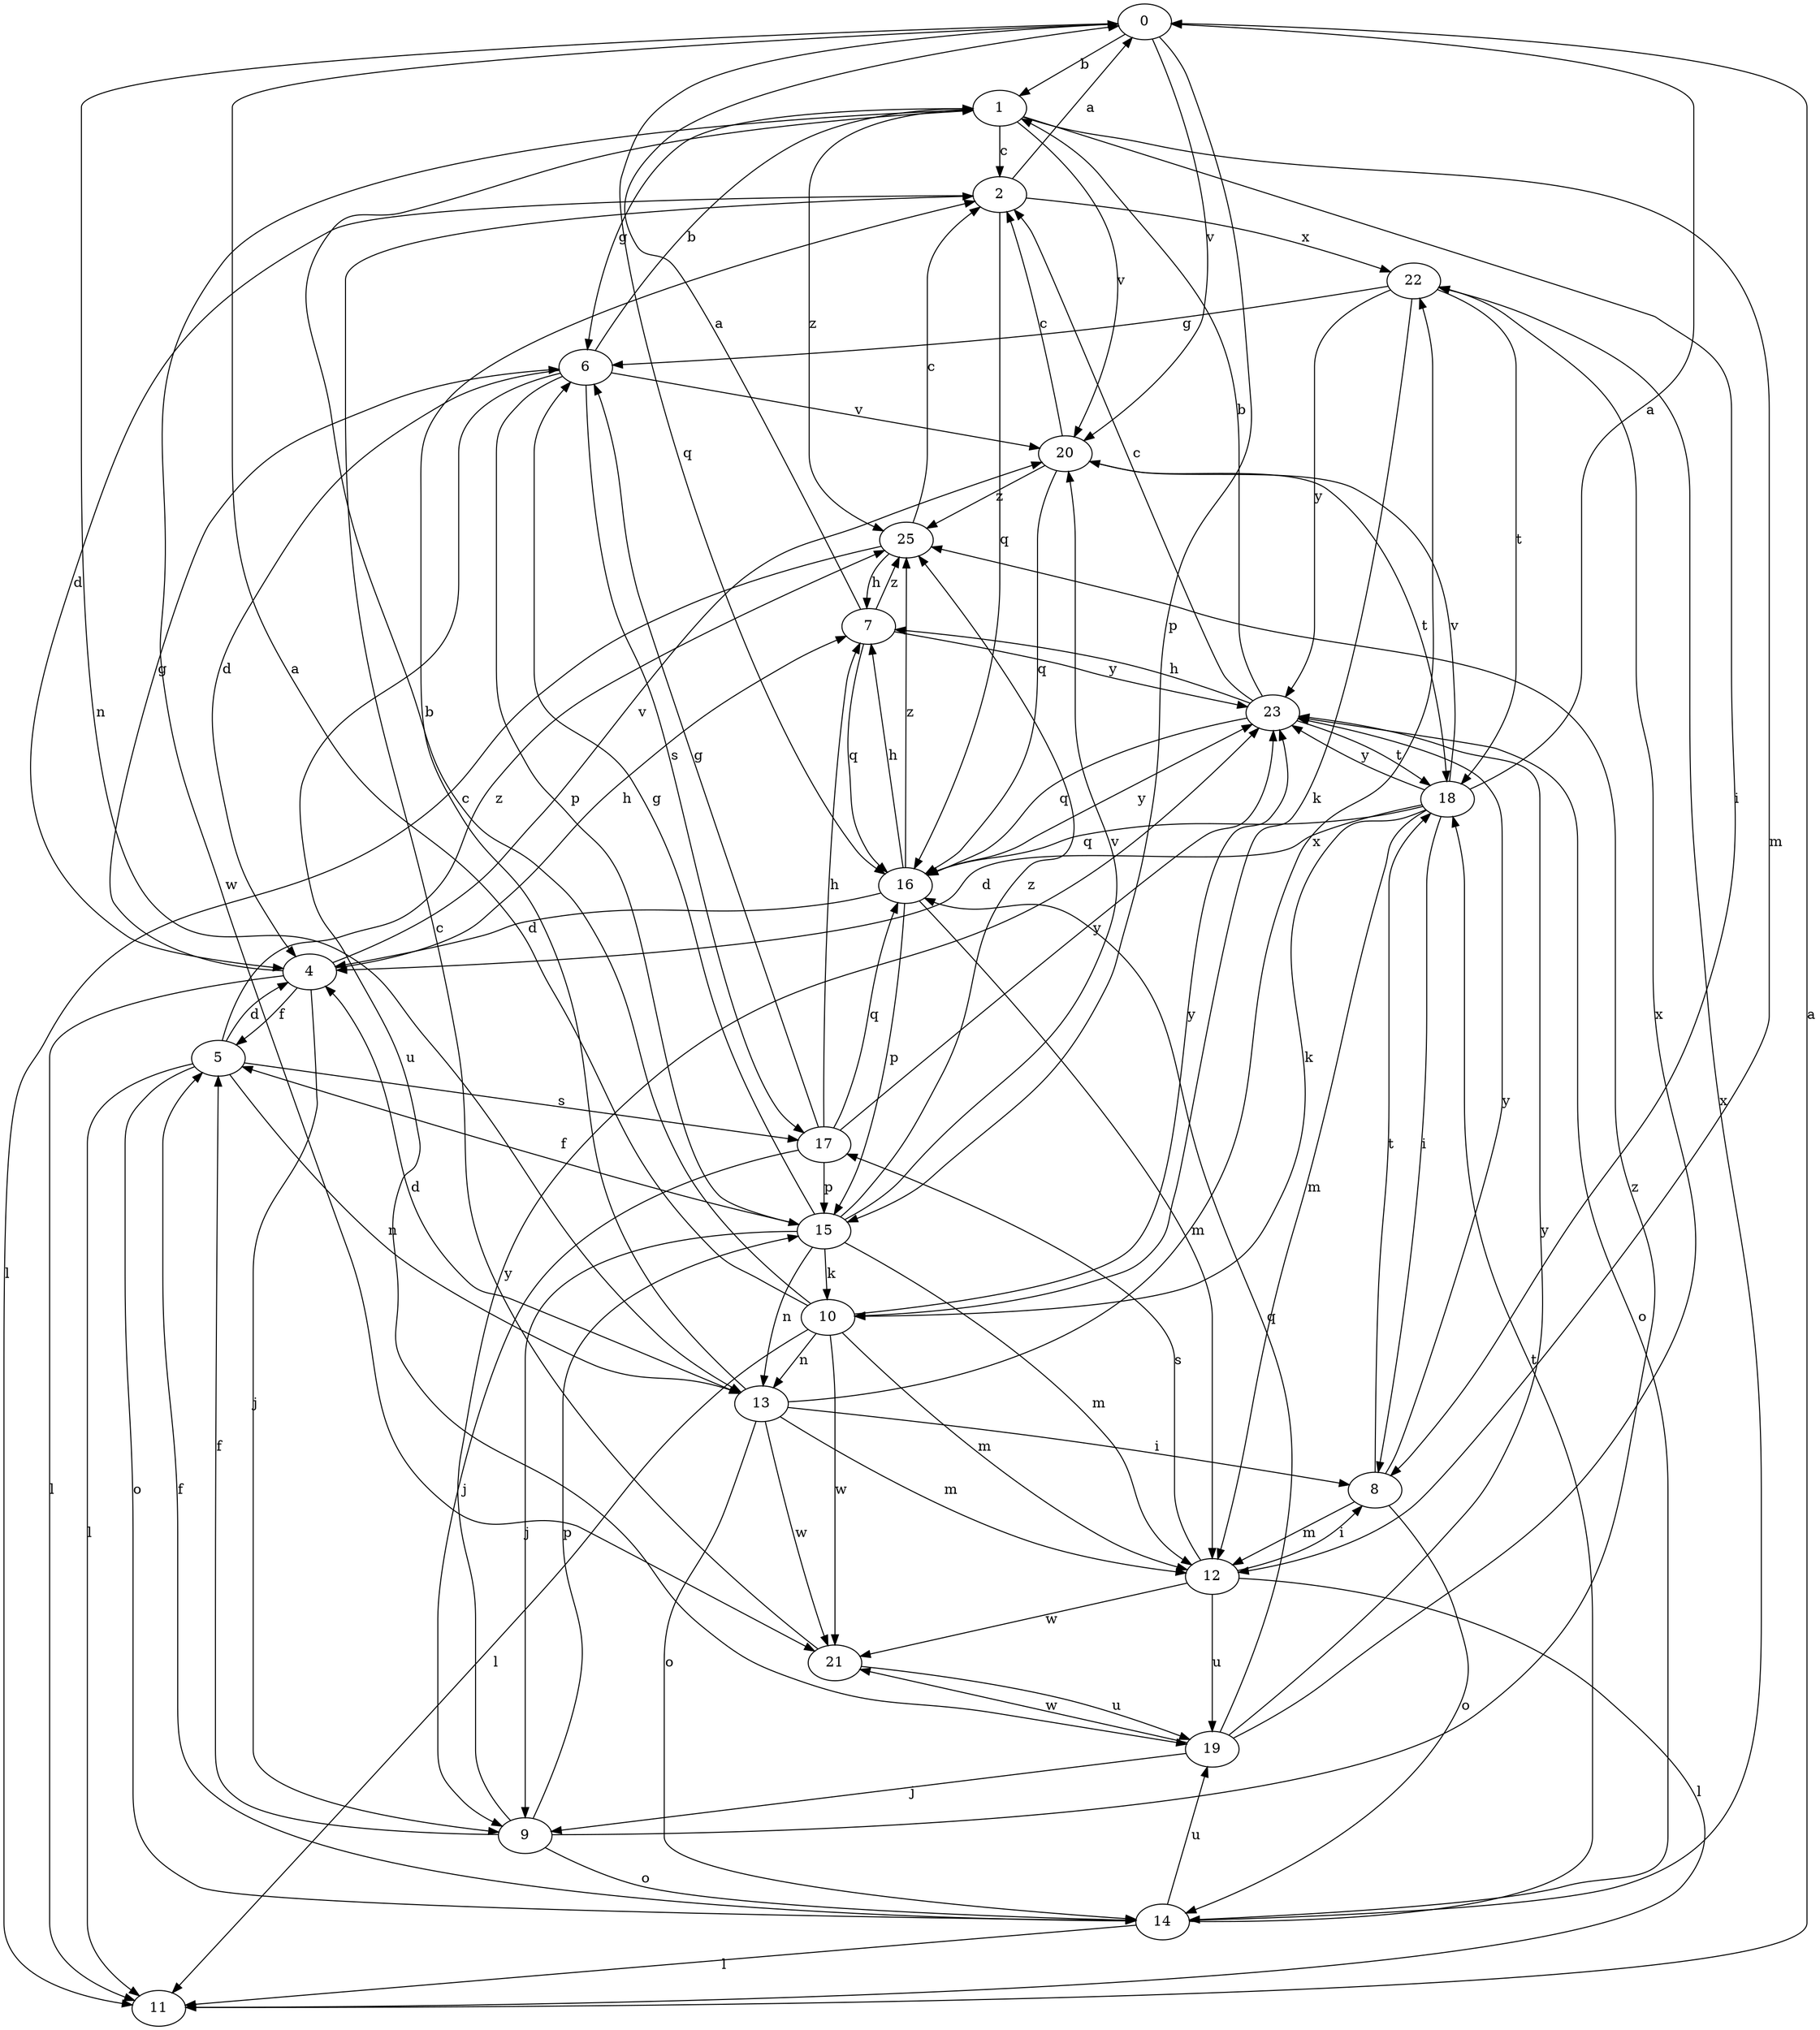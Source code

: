 strict digraph  {
0;
1;
2;
4;
5;
6;
7;
8;
9;
10;
11;
12;
13;
14;
15;
16;
17;
18;
19;
20;
21;
22;
23;
25;
0 -> 1  [label=b];
0 -> 13  [label=n];
0 -> 15  [label=p];
0 -> 16  [label=q];
0 -> 20  [label=v];
1 -> 2  [label=c];
1 -> 6  [label=g];
1 -> 8  [label=i];
1 -> 12  [label=m];
1 -> 20  [label=v];
1 -> 21  [label=w];
1 -> 25  [label=z];
2 -> 0  [label=a];
2 -> 4  [label=d];
2 -> 16  [label=q];
2 -> 22  [label=x];
4 -> 5  [label=f];
4 -> 6  [label=g];
4 -> 7  [label=h];
4 -> 9  [label=j];
4 -> 11  [label=l];
4 -> 20  [label=v];
5 -> 4  [label=d];
5 -> 11  [label=l];
5 -> 13  [label=n];
5 -> 14  [label=o];
5 -> 17  [label=s];
5 -> 25  [label=z];
6 -> 1  [label=b];
6 -> 4  [label=d];
6 -> 15  [label=p];
6 -> 17  [label=s];
6 -> 19  [label=u];
6 -> 20  [label=v];
7 -> 0  [label=a];
7 -> 16  [label=q];
7 -> 23  [label=y];
7 -> 25  [label=z];
8 -> 12  [label=m];
8 -> 14  [label=o];
8 -> 18  [label=t];
8 -> 23  [label=y];
9 -> 5  [label=f];
9 -> 14  [label=o];
9 -> 15  [label=p];
9 -> 23  [label=y];
9 -> 25  [label=z];
10 -> 0  [label=a];
10 -> 1  [label=b];
10 -> 11  [label=l];
10 -> 12  [label=m];
10 -> 13  [label=n];
10 -> 21  [label=w];
10 -> 23  [label=y];
11 -> 0  [label=a];
12 -> 8  [label=i];
12 -> 11  [label=l];
12 -> 17  [label=s];
12 -> 19  [label=u];
12 -> 21  [label=w];
13 -> 2  [label=c];
13 -> 4  [label=d];
13 -> 8  [label=i];
13 -> 12  [label=m];
13 -> 14  [label=o];
13 -> 21  [label=w];
13 -> 22  [label=x];
14 -> 5  [label=f];
14 -> 11  [label=l];
14 -> 18  [label=t];
14 -> 19  [label=u];
14 -> 22  [label=x];
15 -> 5  [label=f];
15 -> 6  [label=g];
15 -> 9  [label=j];
15 -> 10  [label=k];
15 -> 12  [label=m];
15 -> 13  [label=n];
15 -> 20  [label=v];
15 -> 25  [label=z];
16 -> 4  [label=d];
16 -> 7  [label=h];
16 -> 12  [label=m];
16 -> 15  [label=p];
16 -> 23  [label=y];
16 -> 25  [label=z];
17 -> 6  [label=g];
17 -> 7  [label=h];
17 -> 9  [label=j];
17 -> 15  [label=p];
17 -> 16  [label=q];
17 -> 23  [label=y];
18 -> 0  [label=a];
18 -> 4  [label=d];
18 -> 8  [label=i];
18 -> 10  [label=k];
18 -> 12  [label=m];
18 -> 16  [label=q];
18 -> 20  [label=v];
18 -> 23  [label=y];
19 -> 9  [label=j];
19 -> 16  [label=q];
19 -> 21  [label=w];
19 -> 22  [label=x];
19 -> 23  [label=y];
20 -> 2  [label=c];
20 -> 16  [label=q];
20 -> 18  [label=t];
20 -> 25  [label=z];
21 -> 2  [label=c];
21 -> 19  [label=u];
22 -> 6  [label=g];
22 -> 10  [label=k];
22 -> 18  [label=t];
22 -> 23  [label=y];
23 -> 1  [label=b];
23 -> 2  [label=c];
23 -> 7  [label=h];
23 -> 14  [label=o];
23 -> 16  [label=q];
23 -> 18  [label=t];
25 -> 2  [label=c];
25 -> 7  [label=h];
25 -> 11  [label=l];
}
